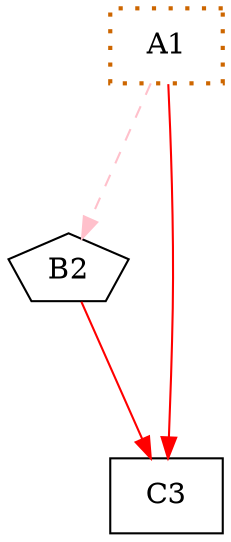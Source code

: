 digraph G {
graph [root="Demo",rankdir   = TB, nodesep           = 0.6, mindist     = 1.0, ranksep = 1.0, overlap = false]
node [style     = "filled", fillcolor = "white", color = "black"]
A1[cpu="0", flags="0x00102008", type="blockalign", tperiod="1152938753195507712", pattern="patternA", patentry="true", patexit="false", beamproc="beamA", bpentry="false", bpexit="false", qlo="true", qhi="false", qil="false", shape     = "rectangle", style  = "dotted, filled", fillcolor = "white", penwidth=2, color = "darkorange3"];
B2[cpu="0", flags="0x00008012", type="switch", toffs="0", pattern="patternA", patentry="false", patexit="true", beamproc="beamA", bpentry="false", bpexit="false", shape     = "pentagon", fillcolor = "white"];
C3[cpu="0", flags="0x00100007", type="block", tperiod="2000", pattern="patternA", patentry="false", patexit="false", beamproc="beamA", bpentry="false", bpexit="false", qlo="true", qhi="false", qil="false", shape     = "rectangle", fillcolor = "white"];
A1->B2 [type="reference", fieldhead="0x10", fieldtail="0x0", fieldwidth="32", color = "pink", style = "dashed, filled"];
B2->C3 [type="defdst", color = "red"];
A1->C3 [type="defdst", color = "red"];
}
